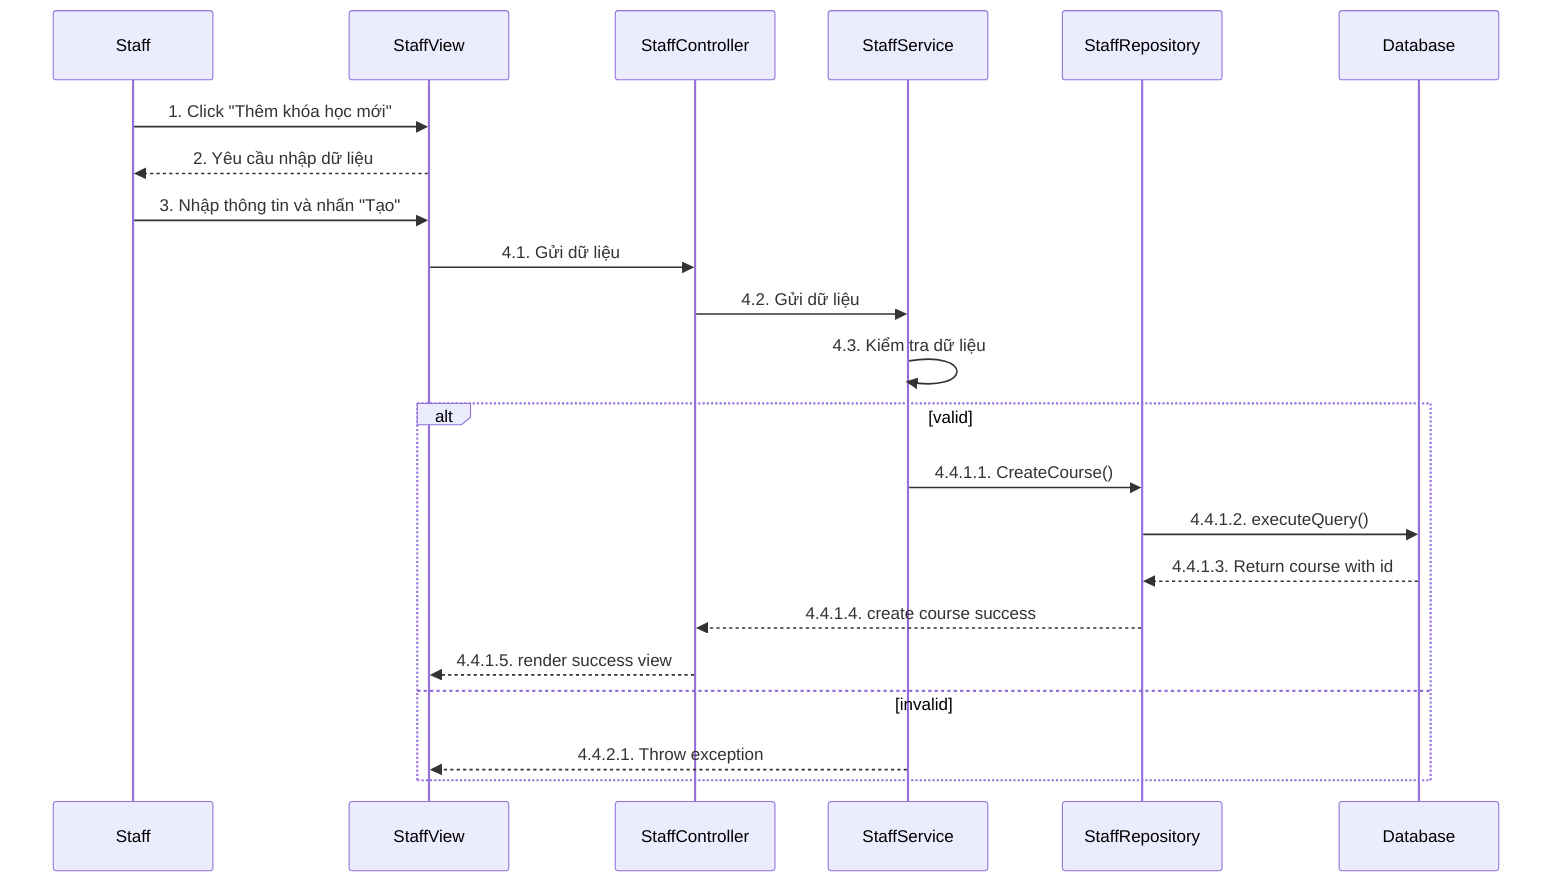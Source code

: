 sequenceDiagram
    participant Staff
    participant StaffView
    participant StaffController
    participant StaffService
    participant StaffRepository
    participant Database

    Staff->>StaffView: 1. Click "Thêm khóa học mới"
    StaffView-->>Staff: 2. Yêu cầu nhập dữ liệu
    Staff->>StaffView: 3. Nhập thông tin và nhấn "Tạo"
    StaffView->>StaffController: 4.1. Gửi dữ liệu
    StaffController->>StaffService: 4.2. Gửi dữ liệu
    StaffService->>StaffService: 4.3. Kiểm tra dữ liệu
    alt valid
        StaffService->>StaffRepository: 4.4.1.1. CreateCourse()
        StaffRepository->>Database: 4.4.1.2. executeQuery()
        Database-->>StaffRepository: 4.4.1.3. Return course with id
        StaffRepository-->>StaffController: 4.4.1.4. create course success
        StaffController-->>StaffView: 4.4.1.5. render success view
    else invalid
        StaffService-->>StaffView: 4.4.2.1. Throw exception
    end